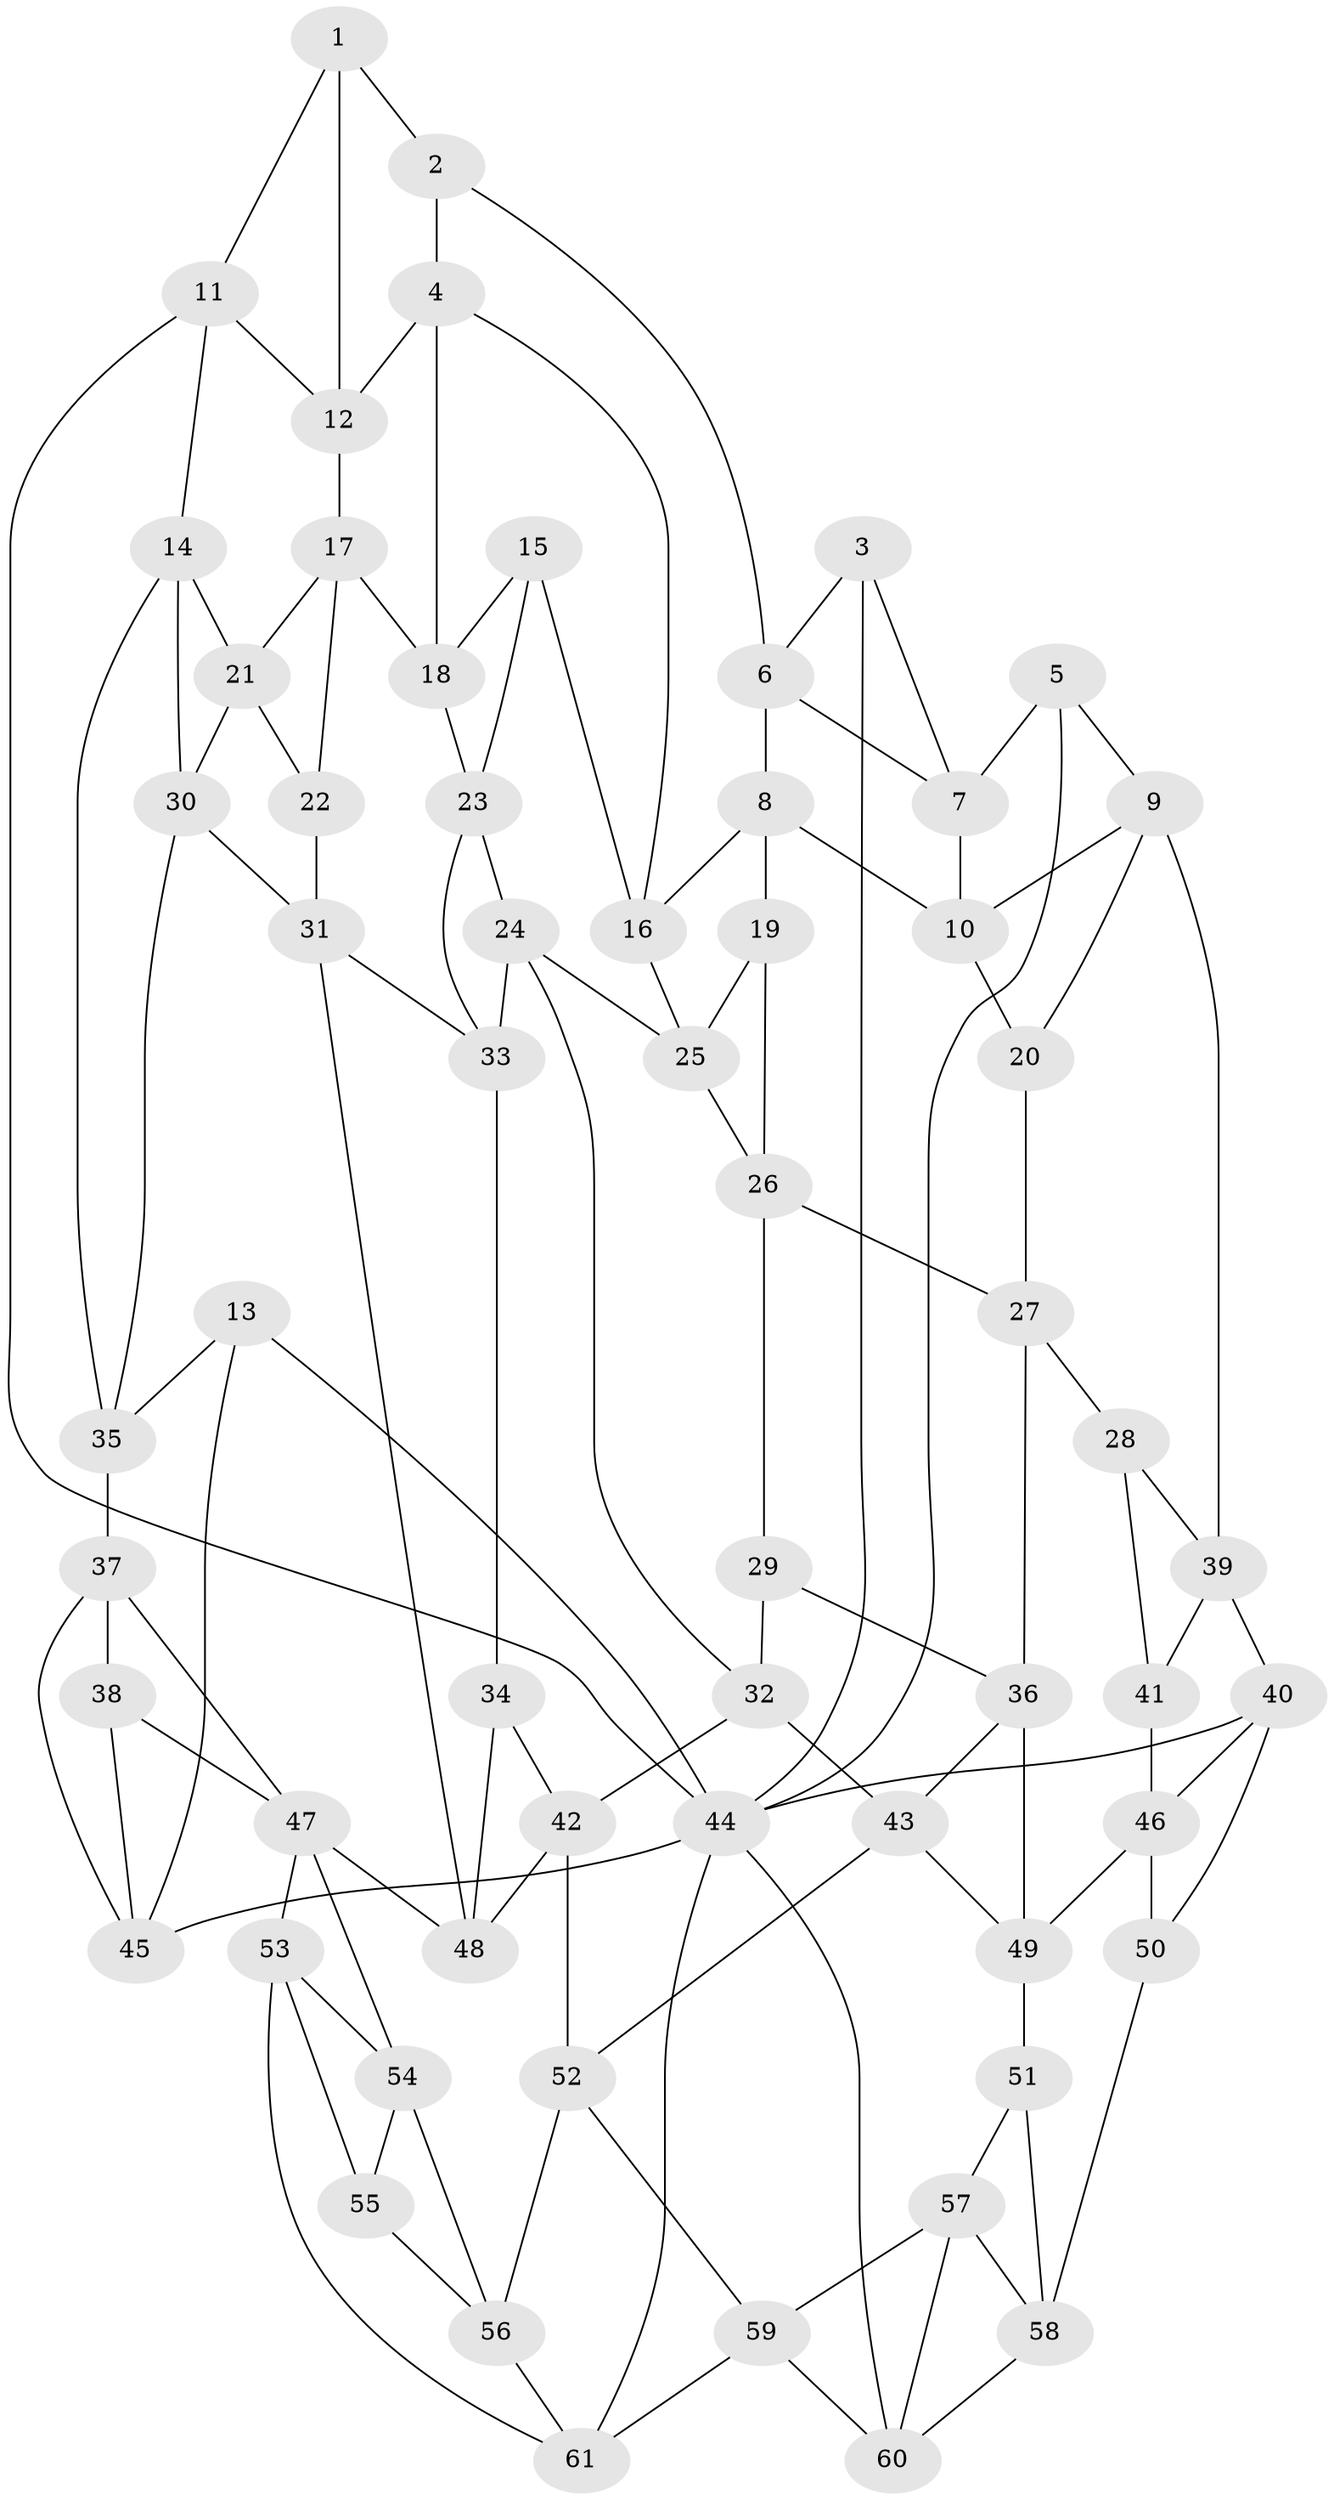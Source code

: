 // original degree distribution, {3: 0.01639344262295082, 4: 0.2459016393442623, 5: 0.5081967213114754, 6: 0.22950819672131148}
// Generated by graph-tools (version 1.1) at 2025/51/03/09/25 03:51:08]
// undirected, 61 vertices, 116 edges
graph export_dot {
graph [start="1"]
  node [color=gray90,style=filled];
  1;
  2;
  3;
  4;
  5;
  6;
  7;
  8;
  9;
  10;
  11;
  12;
  13;
  14;
  15;
  16;
  17;
  18;
  19;
  20;
  21;
  22;
  23;
  24;
  25;
  26;
  27;
  28;
  29;
  30;
  31;
  32;
  33;
  34;
  35;
  36;
  37;
  38;
  39;
  40;
  41;
  42;
  43;
  44;
  45;
  46;
  47;
  48;
  49;
  50;
  51;
  52;
  53;
  54;
  55;
  56;
  57;
  58;
  59;
  60;
  61;
  1 -- 2 [weight=1.0];
  1 -- 11 [weight=1.0];
  1 -- 12 [weight=1.0];
  2 -- 4 [weight=1.0];
  2 -- 6 [weight=1.0];
  3 -- 6 [weight=1.0];
  3 -- 7 [weight=1.0];
  3 -- 44 [weight=1.0];
  4 -- 12 [weight=1.0];
  4 -- 16 [weight=1.0];
  4 -- 18 [weight=1.0];
  5 -- 7 [weight=1.0];
  5 -- 9 [weight=1.0];
  5 -- 44 [weight=1.0];
  6 -- 7 [weight=1.0];
  6 -- 8 [weight=1.0];
  7 -- 10 [weight=1.0];
  8 -- 10 [weight=1.0];
  8 -- 16 [weight=1.0];
  8 -- 19 [weight=1.0];
  9 -- 10 [weight=1.0];
  9 -- 20 [weight=1.0];
  9 -- 39 [weight=1.0];
  10 -- 20 [weight=1.0];
  11 -- 12 [weight=1.0];
  11 -- 14 [weight=1.0];
  11 -- 44 [weight=1.0];
  12 -- 17 [weight=1.0];
  13 -- 35 [weight=1.0];
  13 -- 44 [weight=1.0];
  13 -- 45 [weight=1.0];
  14 -- 21 [weight=1.0];
  14 -- 30 [weight=1.0];
  14 -- 35 [weight=1.0];
  15 -- 16 [weight=1.0];
  15 -- 18 [weight=1.0];
  15 -- 23 [weight=1.0];
  16 -- 25 [weight=1.0];
  17 -- 18 [weight=1.0];
  17 -- 21 [weight=1.0];
  17 -- 22 [weight=1.0];
  18 -- 23 [weight=1.0];
  19 -- 25 [weight=1.0];
  19 -- 26 [weight=1.0];
  20 -- 27 [weight=1.0];
  21 -- 22 [weight=1.0];
  21 -- 30 [weight=1.0];
  22 -- 31 [weight=1.0];
  23 -- 24 [weight=1.0];
  23 -- 33 [weight=1.0];
  24 -- 25 [weight=1.0];
  24 -- 32 [weight=1.0];
  24 -- 33 [weight=1.0];
  25 -- 26 [weight=1.0];
  26 -- 27 [weight=1.0];
  26 -- 29 [weight=1.0];
  27 -- 28 [weight=1.0];
  27 -- 36 [weight=1.0];
  28 -- 39 [weight=1.0];
  28 -- 41 [weight=1.0];
  29 -- 32 [weight=1.0];
  29 -- 36 [weight=1.0];
  30 -- 31 [weight=1.0];
  30 -- 35 [weight=1.0];
  31 -- 33 [weight=1.0];
  31 -- 48 [weight=1.0];
  32 -- 42 [weight=1.0];
  32 -- 43 [weight=1.0];
  33 -- 34 [weight=1.0];
  34 -- 42 [weight=1.0];
  34 -- 48 [weight=1.0];
  35 -- 37 [weight=1.0];
  36 -- 43 [weight=1.0];
  36 -- 49 [weight=1.0];
  37 -- 38 [weight=2.0];
  37 -- 45 [weight=1.0];
  37 -- 47 [weight=1.0];
  38 -- 45 [weight=1.0];
  38 -- 47 [weight=1.0];
  39 -- 40 [weight=1.0];
  39 -- 41 [weight=1.0];
  40 -- 44 [weight=1.0];
  40 -- 46 [weight=1.0];
  40 -- 50 [weight=1.0];
  41 -- 46 [weight=2.0];
  42 -- 48 [weight=1.0];
  42 -- 52 [weight=1.0];
  43 -- 49 [weight=1.0];
  43 -- 52 [weight=1.0];
  44 -- 45 [weight=1.0];
  44 -- 60 [weight=1.0];
  44 -- 61 [weight=1.0];
  46 -- 49 [weight=1.0];
  46 -- 50 [weight=1.0];
  47 -- 48 [weight=2.0];
  47 -- 53 [weight=1.0];
  47 -- 54 [weight=1.0];
  49 -- 51 [weight=1.0];
  50 -- 58 [weight=1.0];
  51 -- 57 [weight=1.0];
  51 -- 58 [weight=1.0];
  52 -- 56 [weight=1.0];
  52 -- 59 [weight=1.0];
  53 -- 54 [weight=1.0];
  53 -- 55 [weight=1.0];
  53 -- 61 [weight=1.0];
  54 -- 55 [weight=1.0];
  54 -- 56 [weight=1.0];
  55 -- 56 [weight=1.0];
  56 -- 61 [weight=1.0];
  57 -- 58 [weight=1.0];
  57 -- 59 [weight=1.0];
  57 -- 60 [weight=1.0];
  58 -- 60 [weight=1.0];
  59 -- 60 [weight=1.0];
  59 -- 61 [weight=1.0];
}
